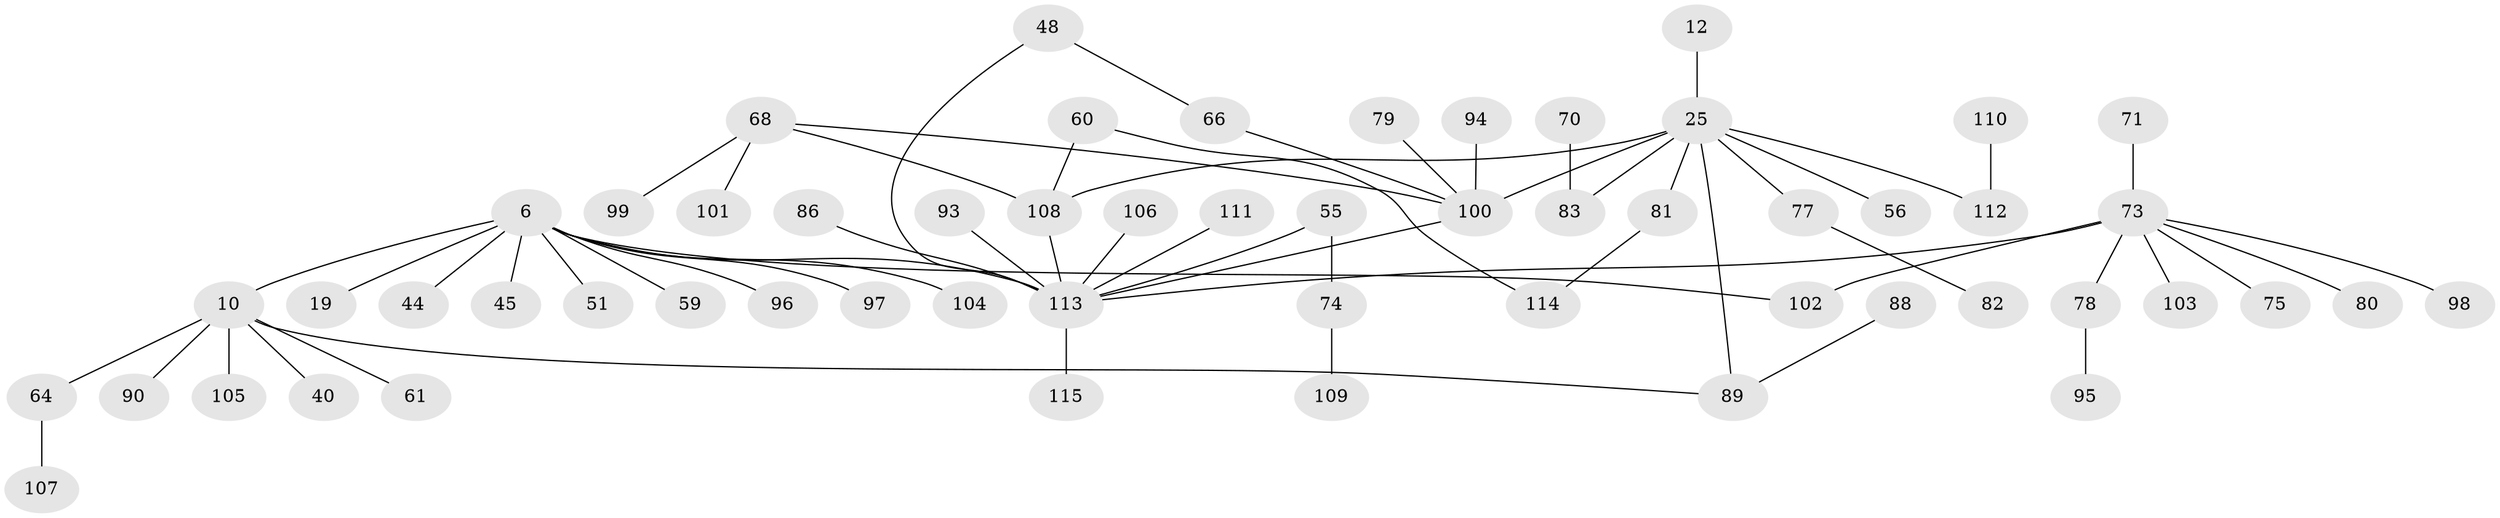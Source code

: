 // original degree distribution, {5: 0.043478260869565216, 4: 0.08695652173913043, 6: 0.02608695652173913, 7: 0.02608695652173913, 3: 0.10434782608695652, 1: 0.45217391304347826, 2: 0.2608695652173913}
// Generated by graph-tools (version 1.1) at 2025/42/03/09/25 04:42:38]
// undirected, 57 vertices, 62 edges
graph export_dot {
graph [start="1"]
  node [color=gray90,style=filled];
  6 [super="+2+1+3"];
  10 [super="+4"];
  12;
  19;
  25 [super="+8+11"];
  40;
  44 [super="+42"];
  45;
  48;
  51;
  55;
  56;
  59 [super="+37"];
  60;
  61;
  64;
  66;
  68 [super="+67+54"];
  70;
  71;
  73 [super="+32+72"];
  74;
  75;
  77;
  78;
  79;
  80;
  81 [super="+18+58"];
  82;
  83 [super="+24+69"];
  86;
  88 [super="+15"];
  89 [super="+87"];
  90;
  93;
  94;
  95;
  96;
  97;
  98;
  99;
  100 [super="+35+49+85"];
  101;
  102 [super="+92+47"];
  103;
  104 [super="+16"];
  105;
  106;
  107;
  108 [super="+22+38+91+50+62"];
  109;
  110;
  111;
  112 [super="+65"];
  113 [super="+13+84"];
  114;
  115;
  6 -- 10 [weight=2];
  6 -- 51;
  6 -- 96;
  6 -- 97;
  6 -- 45;
  6 -- 19;
  6 -- 113 [weight=3];
  6 -- 104;
  6 -- 102;
  6 -- 59;
  6 -- 44;
  10 -- 40;
  10 -- 61;
  10 -- 64;
  10 -- 90;
  10 -- 105;
  10 -- 89;
  12 -- 25;
  25 -- 77;
  25 -- 89 [weight=2];
  25 -- 56;
  25 -- 81;
  25 -- 100 [weight=2];
  25 -- 108;
  25 -- 112;
  25 -- 83;
  48 -- 66;
  48 -- 113;
  55 -- 74;
  55 -- 113;
  60 -- 114;
  60 -- 108;
  64 -- 107;
  66 -- 100;
  68 -- 100;
  68 -- 99;
  68 -- 101;
  68 -- 108;
  70 -- 83;
  71 -- 73;
  73 -- 98;
  73 -- 102;
  73 -- 80;
  73 -- 103;
  73 -- 75;
  73 -- 113 [weight=2];
  73 -- 78;
  74 -- 109;
  77 -- 82;
  78 -- 95;
  79 -- 100;
  81 -- 114;
  86 -- 113;
  88 -- 89;
  93 -- 113;
  94 -- 100;
  100 -- 113;
  106 -- 113;
  108 -- 113;
  110 -- 112;
  111 -- 113;
  113 -- 115;
}
